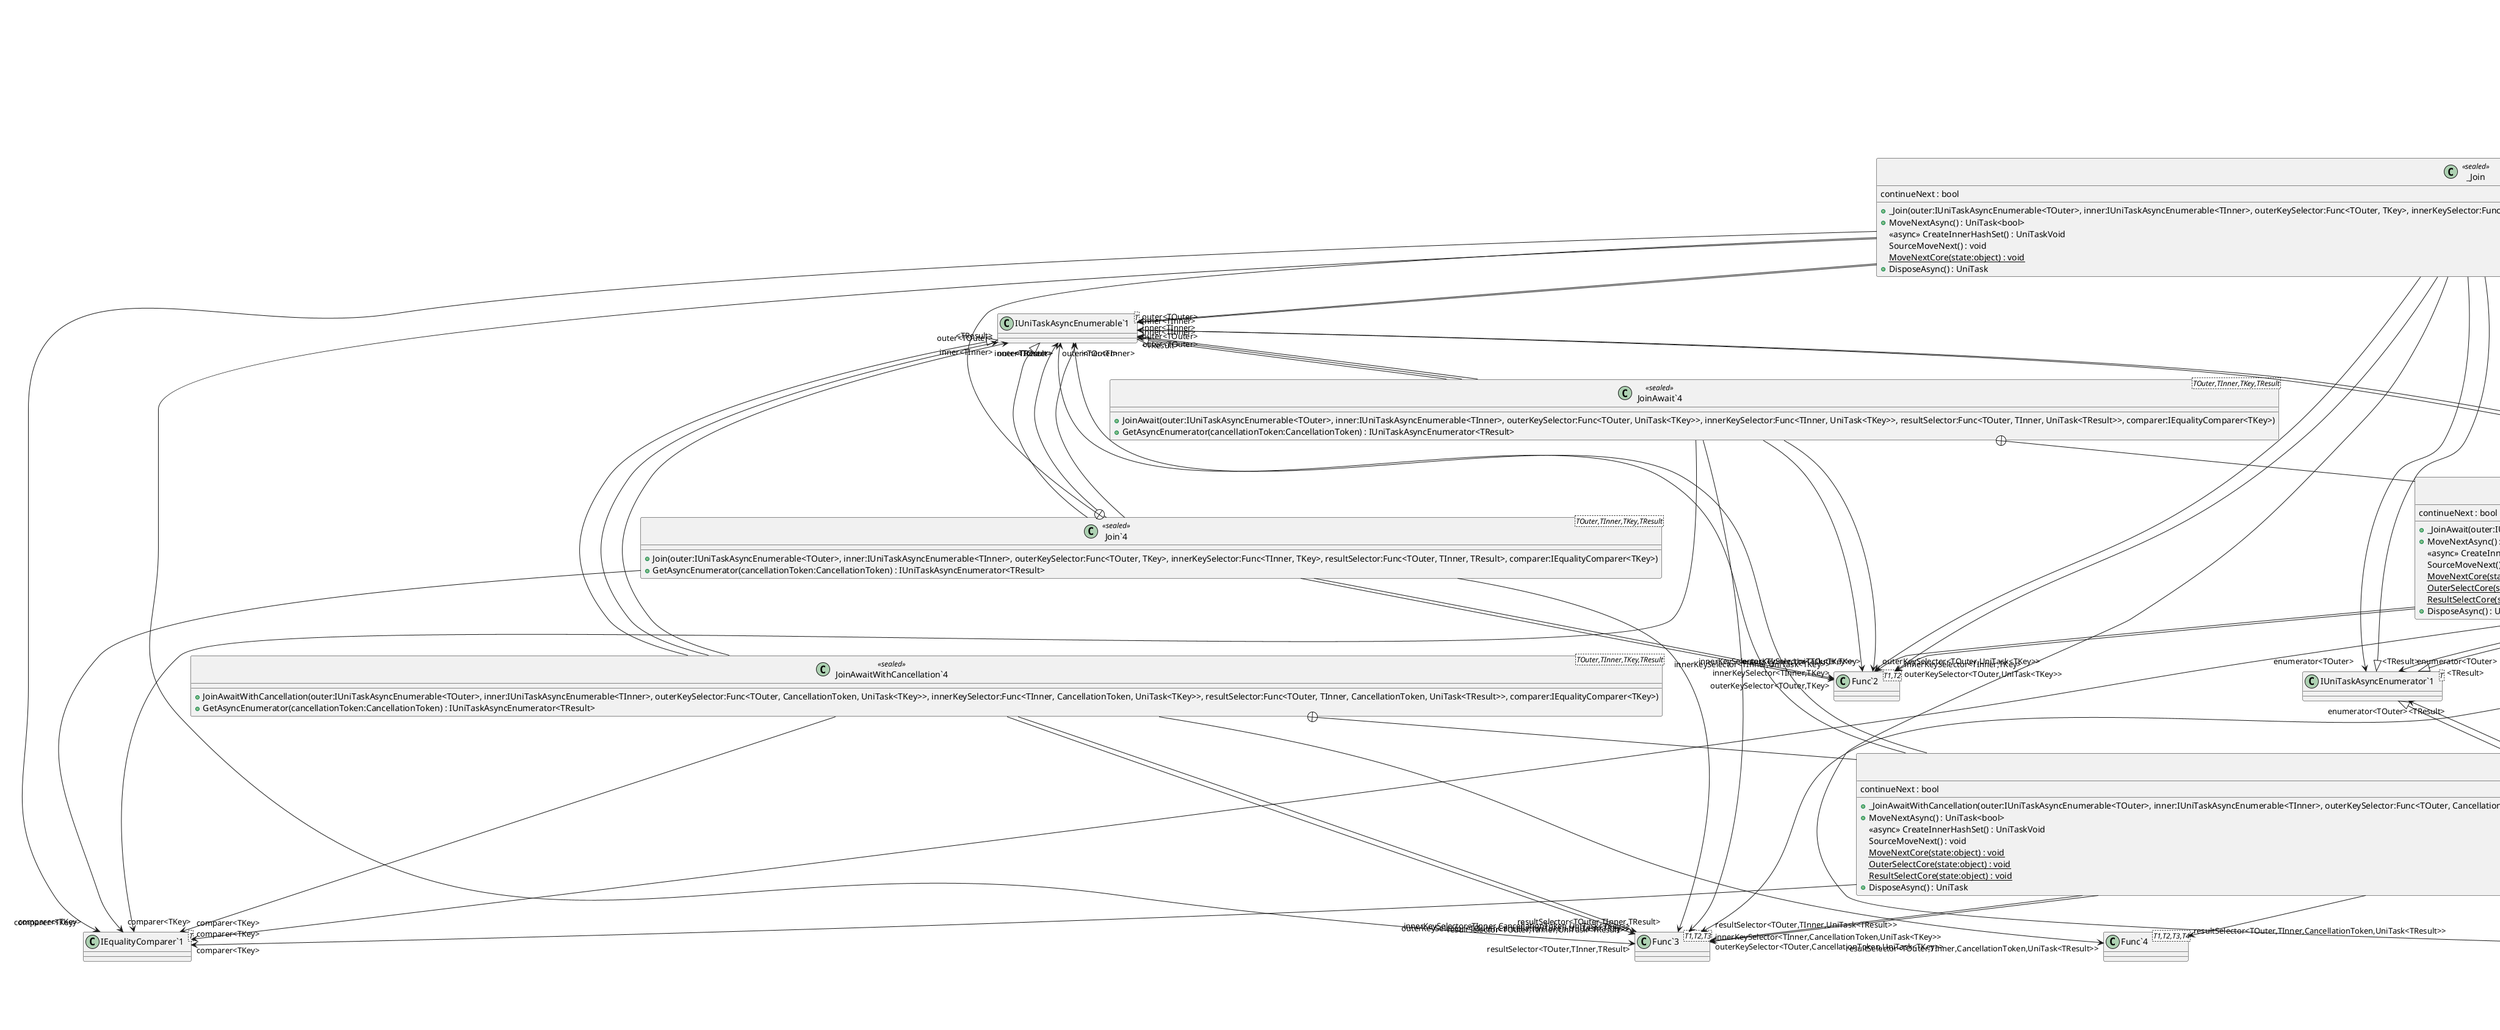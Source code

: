 @startuml
class UniTaskAsyncEnumerable <<static>> <<partial>> {
    + {static} Join(outer:IUniTaskAsyncEnumerable<TOuter>, inner:IUniTaskAsyncEnumerable<TInner>, outerKeySelector:Func<TOuter, TKey>, innerKeySelector:Func<TInner, TKey>, resultSelector:Func<TOuter, TInner, TResult>) : IUniTaskAsyncEnumerable<TResult>
    + {static} Join(outer:IUniTaskAsyncEnumerable<TOuter>, inner:IUniTaskAsyncEnumerable<TInner>, outerKeySelector:Func<TOuter, TKey>, innerKeySelector:Func<TInner, TKey>, resultSelector:Func<TOuter, TInner, TResult>, comparer:IEqualityComparer<TKey>) : IUniTaskAsyncEnumerable<TResult>
    + {static} JoinAwait(outer:IUniTaskAsyncEnumerable<TOuter>, inner:IUniTaskAsyncEnumerable<TInner>, outerKeySelector:Func<TOuter, UniTask<TKey>>, innerKeySelector:Func<TInner, UniTask<TKey>>, resultSelector:Func<TOuter, TInner, UniTask<TResult>>) : IUniTaskAsyncEnumerable<TResult>
    + {static} JoinAwait(outer:IUniTaskAsyncEnumerable<TOuter>, inner:IUniTaskAsyncEnumerable<TInner>, outerKeySelector:Func<TOuter, UniTask<TKey>>, innerKeySelector:Func<TInner, UniTask<TKey>>, resultSelector:Func<TOuter, TInner, UniTask<TResult>>, comparer:IEqualityComparer<TKey>) : IUniTaskAsyncEnumerable<TResult>
    + {static} JoinAwaitWithCancellation(outer:IUniTaskAsyncEnumerable<TOuter>, inner:IUniTaskAsyncEnumerable<TInner>, outerKeySelector:Func<TOuter, CancellationToken, UniTask<TKey>>, innerKeySelector:Func<TInner, CancellationToken, UniTask<TKey>>, resultSelector:Func<TOuter, TInner, CancellationToken, UniTask<TResult>>) : IUniTaskAsyncEnumerable<TResult>
    + {static} JoinAwaitWithCancellation(outer:IUniTaskAsyncEnumerable<TOuter>, inner:IUniTaskAsyncEnumerable<TInner>, outerKeySelector:Func<TOuter, CancellationToken, UniTask<TKey>>, innerKeySelector:Func<TInner, CancellationToken, UniTask<TKey>>, resultSelector:Func<TOuter, TInner, CancellationToken, UniTask<TResult>>, comparer:IEqualityComparer<TKey>) : IUniTaskAsyncEnumerable<TResult>
}
class "Join`4"<TOuter,TInner,TKey,TResult> <<sealed>> {
    + Join(outer:IUniTaskAsyncEnumerable<TOuter>, inner:IUniTaskAsyncEnumerable<TInner>, outerKeySelector:Func<TOuter, TKey>, innerKeySelector:Func<TInner, TKey>, resultSelector:Func<TOuter, TInner, TResult>, comparer:IEqualityComparer<TKey>)
    + GetAsyncEnumerator(cancellationToken:CancellationToken) : IUniTaskAsyncEnumerator<TResult>
}
class "JoinAwait`4"<TOuter,TInner,TKey,TResult> <<sealed>> {
    + JoinAwait(outer:IUniTaskAsyncEnumerable<TOuter>, inner:IUniTaskAsyncEnumerable<TInner>, outerKeySelector:Func<TOuter, UniTask<TKey>>, innerKeySelector:Func<TInner, UniTask<TKey>>, resultSelector:Func<TOuter, TInner, UniTask<TResult>>, comparer:IEqualityComparer<TKey>)
    + GetAsyncEnumerator(cancellationToken:CancellationToken) : IUniTaskAsyncEnumerator<TResult>
}
class "JoinAwaitWithCancellation`4"<TOuter,TInner,TKey,TResult> <<sealed>> {
    + JoinAwaitWithCancellation(outer:IUniTaskAsyncEnumerable<TOuter>, inner:IUniTaskAsyncEnumerable<TInner>, outerKeySelector:Func<TOuter, CancellationToken, UniTask<TKey>>, innerKeySelector:Func<TInner, CancellationToken, UniTask<TKey>>, resultSelector:Func<TOuter, TInner, CancellationToken, UniTask<TResult>>, comparer:IEqualityComparer<TKey>)
    + GetAsyncEnumerator(cancellationToken:CancellationToken) : IUniTaskAsyncEnumerator<TResult>
}
class "IUniTaskAsyncEnumerable`1"<T> {
}
class "Func`2"<T1,T2> {
}
class "Func`3"<T1,T2,T3> {
}
class "IEqualityComparer`1"<T> {
}
class _Join <<sealed>> {
    continueNext : bool
    + _Join(outer:IUniTaskAsyncEnumerable<TOuter>, inner:IUniTaskAsyncEnumerable<TInner>, outerKeySelector:Func<TOuter, TKey>, innerKeySelector:Func<TInner, TKey>, resultSelector:Func<TOuter, TInner, TResult>, comparer:IEqualityComparer<TKey>, cancellationToken:CancellationToken)
    + MoveNextAsync() : UniTask<bool>
    <<async>> CreateInnerHashSet() : UniTaskVoid
    SourceMoveNext() : void
    {static} MoveNextCore(state:object) : void
    + DisposeAsync() : UniTask
}
class _JoinAwait <<sealed>> {
    continueNext : bool
    + _JoinAwait(outer:IUniTaskAsyncEnumerable<TOuter>, inner:IUniTaskAsyncEnumerable<TInner>, outerKeySelector:Func<TOuter, UniTask<TKey>>, innerKeySelector:Func<TInner, UniTask<TKey>>, resultSelector:Func<TOuter, TInner, UniTask<TResult>>, comparer:IEqualityComparer<TKey>, cancellationToken:CancellationToken)
    + MoveNextAsync() : UniTask<bool>
    <<async>> CreateInnerHashSet() : UniTaskVoid
    SourceMoveNext() : void
    {static} MoveNextCore(state:object) : void
    {static} OuterSelectCore(state:object) : void
    {static} ResultSelectCore(state:object) : void
    + DisposeAsync() : UniTask
}
class "Func`4"<T1,T2,T3,T4> {
}
class _JoinAwaitWithCancellation <<sealed>> {
    continueNext : bool
    + _JoinAwaitWithCancellation(outer:IUniTaskAsyncEnumerable<TOuter>, inner:IUniTaskAsyncEnumerable<TInner>, outerKeySelector:Func<TOuter, CancellationToken, UniTask<TKey>>, innerKeySelector:Func<TInner, CancellationToken, UniTask<TKey>>, resultSelector:Func<TOuter, TInner, CancellationToken, UniTask<TResult>>, comparer:IEqualityComparer<TKey>, cancellationToken:CancellationToken)
    + MoveNextAsync() : UniTask<bool>
    <<async>> CreateInnerHashSet() : UniTaskVoid
    SourceMoveNext() : void
    {static} MoveNextCore(state:object) : void
    {static} OuterSelectCore(state:object) : void
    {static} ResultSelectCore(state:object) : void
    + DisposeAsync() : UniTask
}
class "IUniTaskAsyncEnumerator`1"<T> {
}
class "Action`1"<T> {
}
class "ILookup`2"<T1,T2> {
}
class "IEnumerator`1"<T> {
}
"IUniTaskAsyncEnumerable`1" "<TResult>" <|-- "Join`4"
"Join`4" --> "outer<TOuter>" "IUniTaskAsyncEnumerable`1"
"Join`4" --> "inner<TInner>" "IUniTaskAsyncEnumerable`1"
"Join`4" --> "outerKeySelector<TOuter,TKey>" "Func`2"
"Join`4" --> "innerKeySelector<TInner,TKey>" "Func`2"
"Join`4" --> "resultSelector<TOuter,TInner,TResult>" "Func`3"
"Join`4" --> "comparer<TKey>" "IEqualityComparer`1"
"IUniTaskAsyncEnumerable`1" "<TResult>" <|-- "JoinAwait`4"
"JoinAwait`4" --> "outer<TOuter>" "IUniTaskAsyncEnumerable`1"
"JoinAwait`4" --> "inner<TInner>" "IUniTaskAsyncEnumerable`1"
"JoinAwait`4" --> "outerKeySelector<TOuter,UniTask<TKey>>" "Func`2"
"JoinAwait`4" --> "innerKeySelector<TInner,UniTask<TKey>>" "Func`2"
"JoinAwait`4" --> "resultSelector<TOuter,TInner,UniTask<TResult>>" "Func`3"
"JoinAwait`4" --> "comparer<TKey>" "IEqualityComparer`1"
"IUniTaskAsyncEnumerable`1" "<TResult>" <|-- "JoinAwaitWithCancellation`4"
"JoinAwaitWithCancellation`4" --> "outer<TOuter>" "IUniTaskAsyncEnumerable`1"
"JoinAwaitWithCancellation`4" --> "inner<TInner>" "IUniTaskAsyncEnumerable`1"
"JoinAwaitWithCancellation`4" --> "outerKeySelector<TOuter,CancellationToken,UniTask<TKey>>" "Func`3"
"JoinAwaitWithCancellation`4" --> "innerKeySelector<TInner,CancellationToken,UniTask<TKey>>" "Func`3"
"JoinAwaitWithCancellation`4" --> "resultSelector<TOuter,TInner,CancellationToken,UniTask<TResult>>" "Func`4"
"JoinAwaitWithCancellation`4" --> "comparer<TKey>" "IEqualityComparer`1"
"Join`4" +-- _Join
MoveNextSource <|-- _Join
"IUniTaskAsyncEnumerator`1" "<TResult>" <|-- _Join
_Join o-> "MoveNextCoreDelegate<object>" "Action`1"
_Join --> "outer<TOuter>" "IUniTaskAsyncEnumerable`1"
_Join --> "inner<TInner>" "IUniTaskAsyncEnumerable`1"
_Join --> "outerKeySelector<TOuter,TKey>" "Func`2"
_Join --> "innerKeySelector<TInner,TKey>" "Func`2"
_Join --> "resultSelector<TOuter,TInner,TResult>" "Func`3"
_Join --> "comparer<TKey>" "IEqualityComparer`1"
_Join --> "cancellationToken" CancellationToken
_Join --> "lookup<TKey,TInner>" "ILookup`2"
_Join --> "enumerator<TOuter>" "IUniTaskAsyncEnumerator`1"
_Join --> "currentOuterValue" TOuter
_Join --> "valueEnumerator<TInner>" "IEnumerator`1"
_Join --> "Current" TResult
"JoinAwait`4" +-- _JoinAwait
MoveNextSource <|-- _JoinAwait
"IUniTaskAsyncEnumerator`1" "<TResult>" <|-- _JoinAwait
_JoinAwait o-> "MoveNextCoreDelegate<object>" "Action`1"
_JoinAwait o-> "OuterSelectCoreDelegate<object>" "Action`1"
_JoinAwait o-> "ResultSelectCoreDelegate<object>" "Action`1"
_JoinAwait --> "outer<TOuter>" "IUniTaskAsyncEnumerable`1"
_JoinAwait --> "inner<TInner>" "IUniTaskAsyncEnumerable`1"
_JoinAwait --> "outerKeySelector<TOuter,UniTask<TKey>>" "Func`2"
_JoinAwait --> "innerKeySelector<TInner,UniTask<TKey>>" "Func`2"
_JoinAwait --> "resultSelector<TOuter,TInner,UniTask<TResult>>" "Func`3"
_JoinAwait --> "comparer<TKey>" "IEqualityComparer`1"
_JoinAwait --> "cancellationToken" CancellationToken
_JoinAwait --> "lookup<TKey,TInner>" "ILookup`2"
_JoinAwait --> "enumerator<TOuter>" "IUniTaskAsyncEnumerator`1"
_JoinAwait --> "currentOuterValue" TOuter
_JoinAwait --> "valueEnumerator<TInner>" "IEnumerator`1"
_JoinAwait --> "Current" TResult
"JoinAwaitWithCancellation`4" +-- _JoinAwaitWithCancellation
MoveNextSource <|-- _JoinAwaitWithCancellation
"IUniTaskAsyncEnumerator`1" "<TResult>" <|-- _JoinAwaitWithCancellation
_JoinAwaitWithCancellation o-> "MoveNextCoreDelegate<object>" "Action`1"
_JoinAwaitWithCancellation o-> "OuterSelectCoreDelegate<object>" "Action`1"
_JoinAwaitWithCancellation o-> "ResultSelectCoreDelegate<object>" "Action`1"
_JoinAwaitWithCancellation --> "outer<TOuter>" "IUniTaskAsyncEnumerable`1"
_JoinAwaitWithCancellation --> "inner<TInner>" "IUniTaskAsyncEnumerable`1"
_JoinAwaitWithCancellation --> "outerKeySelector<TOuter,CancellationToken,UniTask<TKey>>" "Func`3"
_JoinAwaitWithCancellation --> "innerKeySelector<TInner,CancellationToken,UniTask<TKey>>" "Func`3"
_JoinAwaitWithCancellation --> "resultSelector<TOuter,TInner,CancellationToken,UniTask<TResult>>" "Func`4"
_JoinAwaitWithCancellation --> "comparer<TKey>" "IEqualityComparer`1"
_JoinAwaitWithCancellation --> "cancellationToken" CancellationToken
_JoinAwaitWithCancellation --> "lookup<TKey,TInner>" "ILookup`2"
_JoinAwaitWithCancellation --> "enumerator<TOuter>" "IUniTaskAsyncEnumerator`1"
_JoinAwaitWithCancellation --> "currentOuterValue" TOuter
_JoinAwaitWithCancellation --> "valueEnumerator<TInner>" "IEnumerator`1"
_JoinAwaitWithCancellation --> "Current" TResult
@enduml

